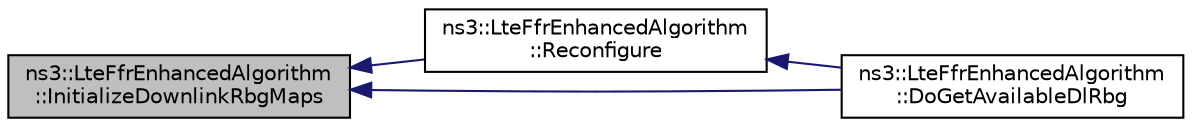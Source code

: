 digraph "ns3::LteFfrEnhancedAlgorithm::InitializeDownlinkRbgMaps"
{
  edge [fontname="Helvetica",fontsize="10",labelfontname="Helvetica",labelfontsize="10"];
  node [fontname="Helvetica",fontsize="10",shape=record];
  rankdir="LR";
  Node1 [label="ns3::LteFfrEnhancedAlgorithm\l::InitializeDownlinkRbgMaps",height=0.2,width=0.4,color="black", fillcolor="grey75", style="filled", fontcolor="black"];
  Node1 -> Node2 [dir="back",color="midnightblue",fontsize="10",style="solid"];
  Node2 [label="ns3::LteFfrEnhancedAlgorithm\l::Reconfigure",height=0.2,width=0.4,color="black", fillcolor="white", style="filled",URL="$d0/d31/classns3_1_1LteFfrEnhancedAlgorithm.html#aa0e7e7915a6372a12a16ac7b3da80d2c",tooltip="Automatic FR reconfiguration. "];
  Node2 -> Node3 [dir="back",color="midnightblue",fontsize="10",style="solid"];
  Node3 [label="ns3::LteFfrEnhancedAlgorithm\l::DoGetAvailableDlRbg",height=0.2,width=0.4,color="black", fillcolor="white", style="filled",URL="$d0/d31/classns3_1_1LteFfrEnhancedAlgorithm.html#ad52d2680e10579f58fade8517ca4479b",tooltip="Implementation of LteFfrSapProvider::GetAvailableDlRbg. "];
  Node1 -> Node3 [dir="back",color="midnightblue",fontsize="10",style="solid"];
}
